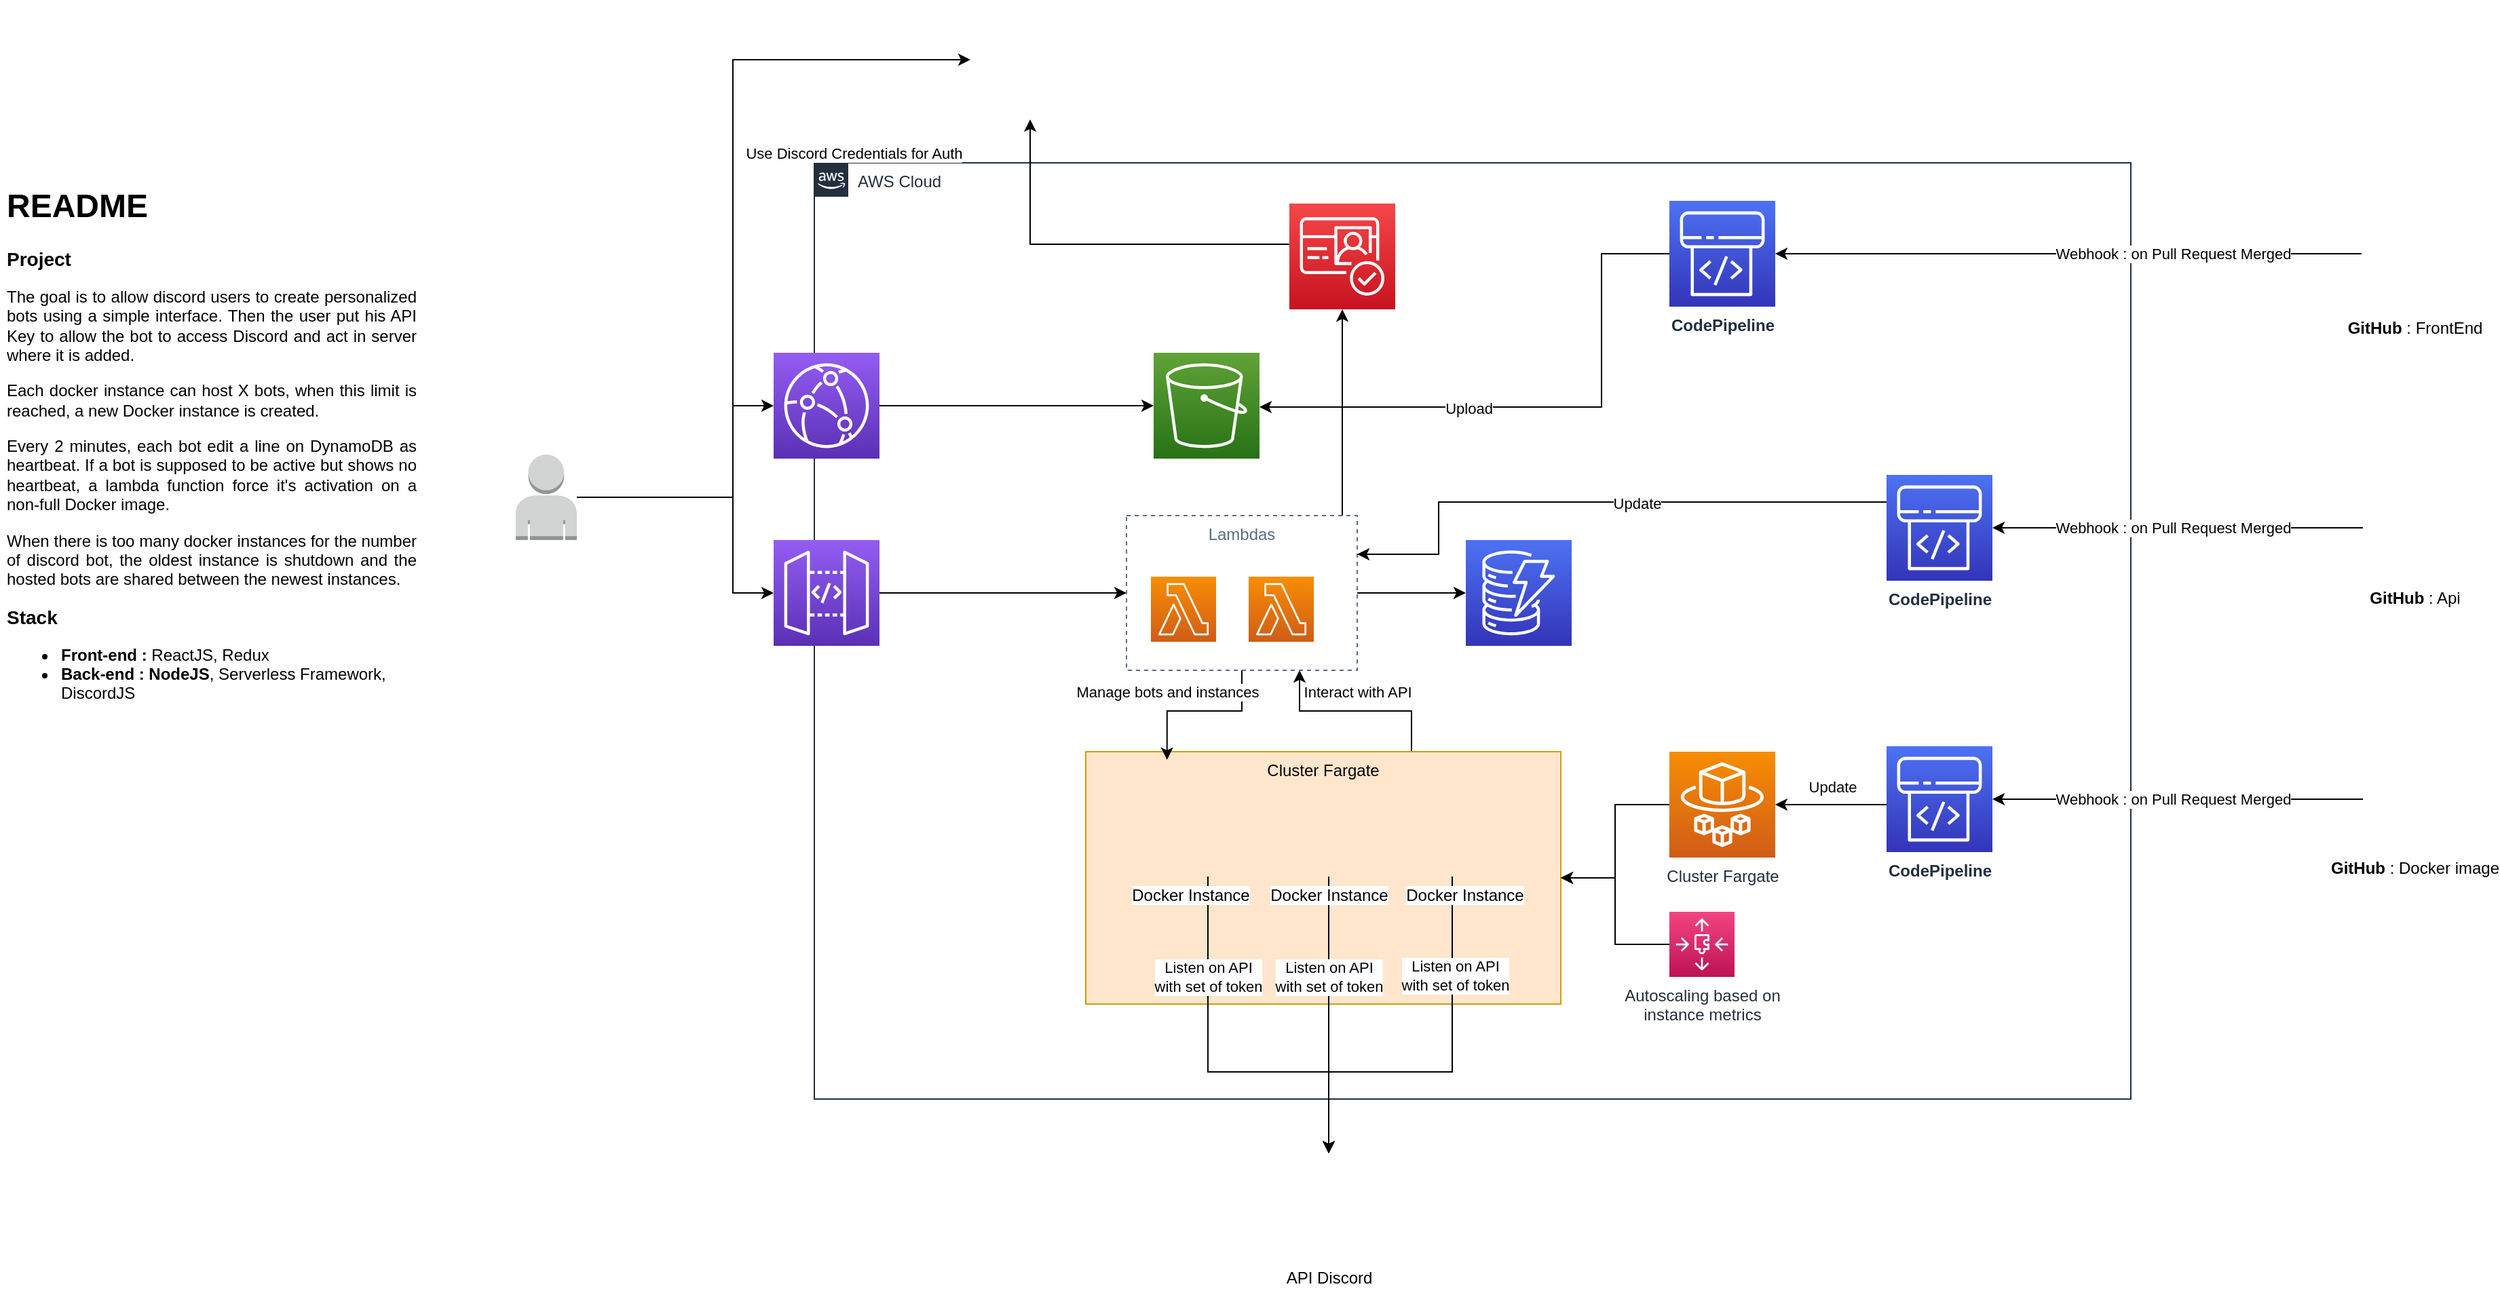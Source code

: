 <mxfile version="13.10.4" type="github">
  <diagram id="Ht1M8jgEwFfnCIfOTk4-" name="Page-1">
    <mxGraphModel dx="2240" dy="1400" grid="1" gridSize="10" guides="1" tooltips="1" connect="1" arrows="1" fold="1" page="1" pageScale="1" pageWidth="1169" pageHeight="827" math="0" shadow="0">
      <root>
        <mxCell id="0" />
        <mxCell id="1" parent="0" />
        <mxCell id="TnNeL-RazSUmIN3Nqa5R-61" value="AWS Cloud" style="points=[[0,0],[0.25,0],[0.5,0],[0.75,0],[1,0],[1,0.25],[1,0.5],[1,0.75],[1,1],[0.75,1],[0.5,1],[0.25,1],[0,1],[0,0.75],[0,0.5],[0,0.25]];outlineConnect=0;gradientColor=none;html=1;whiteSpace=wrap;fontSize=12;fontStyle=0;shape=mxgraph.aws4.group;grIcon=mxgraph.aws4.group_aws_cloud_alt;strokeColor=#232F3E;fillColor=none;verticalAlign=top;align=left;spacingLeft=30;fontColor=#232F3E;dashed=0;" vertex="1" parent="1">
          <mxGeometry x="90" y="-60" width="970" height="690" as="geometry" />
        </mxCell>
        <mxCell id="TnNeL-RazSUmIN3Nqa5R-31" style="edgeStyle=orthogonalEdgeStyle;rounded=0;orthogonalLoop=1;jettySize=auto;html=1;entryX=0.75;entryY=1;entryDx=0;entryDy=0;" edge="1" parent="1" source="TnNeL-RazSUmIN3Nqa5R-8" target="TnNeL-RazSUmIN3Nqa5R-22">
          <mxGeometry relative="1" as="geometry">
            <Array as="points">
              <mxPoint x="530" y="344" />
              <mxPoint x="448" y="344" />
            </Array>
          </mxGeometry>
        </mxCell>
        <mxCell id="TnNeL-RazSUmIN3Nqa5R-65" value="Interact with API" style="edgeLabel;html=1;align=center;verticalAlign=middle;resizable=0;points=[];" vertex="1" connectable="0" parent="TnNeL-RazSUmIN3Nqa5R-31">
          <mxGeometry x="-0.29" relative="1" as="geometry">
            <mxPoint x="-19.41" y="-14" as="offset" />
          </mxGeometry>
        </mxCell>
        <mxCell id="TnNeL-RazSUmIN3Nqa5R-8" value="Cluster Fargate" style="fillColor=#ffe6cc;strokeColor=#d79b00;dashed=0;verticalAlign=top;fontStyle=0;" vertex="1" parent="1">
          <mxGeometry x="290" y="374" width="350" height="186" as="geometry" />
        </mxCell>
        <mxCell id="TnNeL-RazSUmIN3Nqa5R-1" value="" style="outlineConnect=0;fontColor=#232F3E;gradientColor=#4D72F3;gradientDirection=north;fillColor=#3334B9;strokeColor=#ffffff;dashed=0;verticalLabelPosition=bottom;verticalAlign=top;align=center;html=1;fontSize=12;fontStyle=0;aspect=fixed;shape=mxgraph.aws4.resourceIcon;resIcon=mxgraph.aws4.dynamodb;" vertex="1" parent="1">
          <mxGeometry x="570" y="218" width="78" height="78" as="geometry" />
        </mxCell>
        <mxCell id="TnNeL-RazSUmIN3Nqa5R-35" style="edgeStyle=orthogonalEdgeStyle;rounded=0;orthogonalLoop=1;jettySize=auto;html=1;" edge="1" parent="1" source="TnNeL-RazSUmIN3Nqa5R-2" target="TnNeL-RazSUmIN3Nqa5R-3">
          <mxGeometry relative="1" as="geometry" />
        </mxCell>
        <mxCell id="TnNeL-RazSUmIN3Nqa5R-2" value="" style="outlineConnect=0;fontColor=#232F3E;gradientColor=#945DF2;gradientDirection=north;fillColor=#5A30B5;strokeColor=#ffffff;dashed=0;verticalLabelPosition=bottom;verticalAlign=top;align=center;html=1;fontSize=12;fontStyle=0;aspect=fixed;shape=mxgraph.aws4.resourceIcon;resIcon=mxgraph.aws4.cloudfront;" vertex="1" parent="1">
          <mxGeometry x="60" y="80" width="78" height="78" as="geometry" />
        </mxCell>
        <mxCell id="TnNeL-RazSUmIN3Nqa5R-3" value="" style="outlineConnect=0;fontColor=#232F3E;gradientColor=#60A337;gradientDirection=north;fillColor=#277116;strokeColor=#ffffff;dashed=0;verticalLabelPosition=bottom;verticalAlign=top;align=center;html=1;fontSize=12;fontStyle=0;aspect=fixed;shape=mxgraph.aws4.resourceIcon;resIcon=mxgraph.aws4.s3;" vertex="1" parent="1">
          <mxGeometry x="340" y="80" width="78" height="78" as="geometry" />
        </mxCell>
        <mxCell id="TnNeL-RazSUmIN3Nqa5R-24" style="edgeStyle=orthogonalEdgeStyle;rounded=0;orthogonalLoop=1;jettySize=auto;html=1;" edge="1" parent="1" source="TnNeL-RazSUmIN3Nqa5R-4" target="TnNeL-RazSUmIN3Nqa5R-2">
          <mxGeometry relative="1" as="geometry">
            <Array as="points">
              <mxPoint x="30" y="187" />
              <mxPoint x="30" y="119" />
            </Array>
          </mxGeometry>
        </mxCell>
        <mxCell id="TnNeL-RazSUmIN3Nqa5R-25" style="edgeStyle=orthogonalEdgeStyle;rounded=0;orthogonalLoop=1;jettySize=auto;html=1;" edge="1" parent="1" source="TnNeL-RazSUmIN3Nqa5R-4" target="TnNeL-RazSUmIN3Nqa5R-19">
          <mxGeometry relative="1" as="geometry">
            <Array as="points">
              <mxPoint x="30" y="187" />
              <mxPoint x="30" y="257" />
            </Array>
          </mxGeometry>
        </mxCell>
        <mxCell id="TnNeL-RazSUmIN3Nqa5R-4" value="" style="outlineConnect=0;dashed=0;verticalLabelPosition=bottom;verticalAlign=top;align=center;html=1;shape=mxgraph.aws3.user;fillColor=#D2D3D3;gradientColor=none;" vertex="1" parent="1">
          <mxGeometry x="-130" y="155" width="45" height="63" as="geometry" />
        </mxCell>
        <mxCell id="TnNeL-RazSUmIN3Nqa5R-5" value="API Discord" style="shape=image;html=1;verticalAlign=top;verticalLabelPosition=bottom;labelBackgroundColor=#ffffff;imageAspect=0;aspect=fixed;image=https://cdn0.iconfinder.com/data/icons/free-social-media-set/24/discord-128.png" vertex="1" parent="1">
          <mxGeometry x="430" y="670" width="78" height="78" as="geometry" />
        </mxCell>
        <mxCell id="TnNeL-RazSUmIN3Nqa5R-37" style="edgeStyle=orthogonalEdgeStyle;rounded=0;orthogonalLoop=1;jettySize=auto;html=1;" edge="1" parent="1" source="TnNeL-RazSUmIN3Nqa5R-6" target="TnNeL-RazSUmIN3Nqa5R-8">
          <mxGeometry relative="1" as="geometry" />
        </mxCell>
        <mxCell id="TnNeL-RazSUmIN3Nqa5R-6" value="Cluster Fargate" style="outlineConnect=0;fontColor=#232F3E;gradientColor=#F78E04;gradientDirection=north;fillColor=#D05C17;strokeColor=#ffffff;dashed=0;verticalLabelPosition=bottom;verticalAlign=top;align=center;html=1;fontSize=12;fontStyle=0;aspect=fixed;shape=mxgraph.aws4.resourceIcon;resIcon=mxgraph.aws4.fargate;" vertex="1" parent="1">
          <mxGeometry x="720" y="374" width="78" height="78" as="geometry" />
        </mxCell>
        <mxCell id="TnNeL-RazSUmIN3Nqa5R-13" style="edgeStyle=orthogonalEdgeStyle;rounded=0;orthogonalLoop=1;jettySize=auto;html=1;" edge="1" parent="1" source="TnNeL-RazSUmIN3Nqa5R-7" target="TnNeL-RazSUmIN3Nqa5R-5">
          <mxGeometry relative="1" as="geometry">
            <Array as="points">
              <mxPoint x="380" y="610" />
              <mxPoint x="469" y="610" />
            </Array>
          </mxGeometry>
        </mxCell>
        <mxCell id="TnNeL-RazSUmIN3Nqa5R-7" value="Docker Instance" style="shape=image;html=1;verticalAlign=top;verticalLabelPosition=bottom;labelBackgroundColor=#ffffff;imageAspect=0;aspect=fixed;image=https://cdn4.iconfinder.com/data/icons/logos-and-brands/512/97_Docker_logo_logos-128.png" vertex="1" parent="1">
          <mxGeometry x="338" y="408" width="58" height="58" as="geometry" />
        </mxCell>
        <mxCell id="TnNeL-RazSUmIN3Nqa5R-14" style="edgeStyle=orthogonalEdgeStyle;rounded=0;orthogonalLoop=1;jettySize=auto;html=1;" edge="1" parent="1" source="TnNeL-RazSUmIN3Nqa5R-10" target="TnNeL-RazSUmIN3Nqa5R-5">
          <mxGeometry relative="1" as="geometry" />
        </mxCell>
        <mxCell id="TnNeL-RazSUmIN3Nqa5R-16" value="&lt;div&gt;Listen on API&lt;/div&gt;&lt;div&gt;with set of token&lt;br&gt;&lt;/div&gt;" style="edgeLabel;html=1;align=center;verticalAlign=middle;resizable=0;points=[];" vertex="1" connectable="0" parent="TnNeL-RazSUmIN3Nqa5R-14">
          <mxGeometry x="-0.319" relative="1" as="geometry">
            <mxPoint y="4" as="offset" />
          </mxGeometry>
        </mxCell>
        <mxCell id="TnNeL-RazSUmIN3Nqa5R-10" value="Docker Instance" style="shape=image;html=1;verticalAlign=top;verticalLabelPosition=bottom;labelBackgroundColor=#ffffff;imageAspect=0;aspect=fixed;image=https://cdn4.iconfinder.com/data/icons/logos-and-brands/512/97_Docker_logo_logos-128.png" vertex="1" parent="1">
          <mxGeometry x="440" y="408" width="58" height="58" as="geometry" />
        </mxCell>
        <mxCell id="TnNeL-RazSUmIN3Nqa5R-15" style="edgeStyle=orthogonalEdgeStyle;rounded=0;orthogonalLoop=1;jettySize=auto;html=1;" edge="1" parent="1" source="TnNeL-RazSUmIN3Nqa5R-11" target="TnNeL-RazSUmIN3Nqa5R-5">
          <mxGeometry relative="1" as="geometry">
            <Array as="points">
              <mxPoint x="560" y="610" />
              <mxPoint x="469" y="610" />
            </Array>
          </mxGeometry>
        </mxCell>
        <mxCell id="TnNeL-RazSUmIN3Nqa5R-11" value="Docker Instance" style="shape=image;html=1;verticalAlign=top;verticalLabelPosition=bottom;labelBackgroundColor=#ffffff;imageAspect=0;aspect=fixed;image=https://cdn4.iconfinder.com/data/icons/logos-and-brands/512/97_Docker_logo_logos-128.png" vertex="1" parent="1">
          <mxGeometry x="540" y="408" width="58" height="58" as="geometry" />
        </mxCell>
        <mxCell id="TnNeL-RazSUmIN3Nqa5R-39" style="edgeStyle=orthogonalEdgeStyle;rounded=0;orthogonalLoop=1;jettySize=auto;html=1;entryX=1;entryY=0.5;entryDx=0;entryDy=0;" edge="1" parent="1" source="TnNeL-RazSUmIN3Nqa5R-12" target="TnNeL-RazSUmIN3Nqa5R-8">
          <mxGeometry relative="1" as="geometry" />
        </mxCell>
        <mxCell id="TnNeL-RazSUmIN3Nqa5R-12" value="&lt;div&gt;Autoscaling based on&lt;/div&gt;&lt;div&gt;instance metrics&lt;br&gt;&lt;/div&gt;" style="outlineConnect=0;fontColor=#232F3E;gradientColor=#F34482;gradientDirection=north;fillColor=#BC1356;strokeColor=#ffffff;dashed=0;verticalLabelPosition=bottom;verticalAlign=top;align=center;html=1;fontSize=12;fontStyle=0;aspect=fixed;shape=mxgraph.aws4.resourceIcon;resIcon=mxgraph.aws4.application_auto_scaling;" vertex="1" parent="1">
          <mxGeometry x="720" y="492" width="48" height="48" as="geometry" />
        </mxCell>
        <mxCell id="TnNeL-RazSUmIN3Nqa5R-17" value="&lt;div&gt;Listen on API&lt;/div&gt;&lt;div&gt;with set of token&lt;br&gt;&lt;/div&gt;" style="edgeLabel;html=1;align=center;verticalAlign=middle;resizable=0;points=[];" vertex="1" connectable="0" parent="1">
          <mxGeometry x="469" y="540" as="geometry">
            <mxPoint x="93" y="-1" as="offset" />
          </mxGeometry>
        </mxCell>
        <mxCell id="TnNeL-RazSUmIN3Nqa5R-18" value="&lt;div&gt;Listen on API&lt;/div&gt;&lt;div&gt;with set of token&lt;br&gt;&lt;/div&gt;" style="edgeLabel;html=1;align=center;verticalAlign=middle;resizable=0;points=[];" vertex="1" connectable="0" parent="1">
          <mxGeometry x="380" y="540" as="geometry" />
        </mxCell>
        <mxCell id="TnNeL-RazSUmIN3Nqa5R-23" style="edgeStyle=orthogonalEdgeStyle;rounded=0;orthogonalLoop=1;jettySize=auto;html=1;" edge="1" parent="1" source="TnNeL-RazSUmIN3Nqa5R-19" target="TnNeL-RazSUmIN3Nqa5R-22">
          <mxGeometry relative="1" as="geometry" />
        </mxCell>
        <mxCell id="TnNeL-RazSUmIN3Nqa5R-19" value="" style="outlineConnect=0;fontColor=#232F3E;gradientColor=#945DF2;gradientDirection=north;fillColor=#5A30B5;strokeColor=#ffffff;dashed=0;verticalLabelPosition=bottom;verticalAlign=top;align=center;html=1;fontSize=12;fontStyle=0;aspect=fixed;shape=mxgraph.aws4.resourceIcon;resIcon=mxgraph.aws4.api_gateway;" vertex="1" parent="1">
          <mxGeometry x="60" y="218" width="78" height="78" as="geometry" />
        </mxCell>
        <mxCell id="TnNeL-RazSUmIN3Nqa5R-20" value="" style="outlineConnect=0;fontColor=#232F3E;gradientColor=#F78E04;gradientDirection=north;fillColor=#D05C17;strokeColor=#ffffff;dashed=0;verticalLabelPosition=bottom;verticalAlign=top;align=center;html=1;fontSize=12;fontStyle=0;aspect=fixed;shape=mxgraph.aws4.resourceIcon;resIcon=mxgraph.aws4.lambda;" vertex="1" parent="1">
          <mxGeometry x="338" y="245" width="48" height="48" as="geometry" />
        </mxCell>
        <mxCell id="TnNeL-RazSUmIN3Nqa5R-21" value="" style="outlineConnect=0;fontColor=#232F3E;gradientColor=#F78E04;gradientDirection=north;fillColor=#D05C17;strokeColor=#ffffff;dashed=0;verticalLabelPosition=bottom;verticalAlign=top;align=center;html=1;fontSize=12;fontStyle=0;aspect=fixed;shape=mxgraph.aws4.resourceIcon;resIcon=mxgraph.aws4.lambda;" vertex="1" parent="1">
          <mxGeometry x="410" y="245" width="48" height="48" as="geometry" />
        </mxCell>
        <mxCell id="TnNeL-RazSUmIN3Nqa5R-28" style="edgeStyle=orthogonalEdgeStyle;rounded=0;orthogonalLoop=1;jettySize=auto;html=1;" edge="1" parent="1" source="TnNeL-RazSUmIN3Nqa5R-22" target="TnNeL-RazSUmIN3Nqa5R-27">
          <mxGeometry relative="1" as="geometry">
            <Array as="points">
              <mxPoint x="479" y="180" />
              <mxPoint x="479" y="180" />
            </Array>
          </mxGeometry>
        </mxCell>
        <mxCell id="TnNeL-RazSUmIN3Nqa5R-30" style="edgeStyle=orthogonalEdgeStyle;rounded=0;orthogonalLoop=1;jettySize=auto;html=1;" edge="1" parent="1" source="TnNeL-RazSUmIN3Nqa5R-22" target="TnNeL-RazSUmIN3Nqa5R-1">
          <mxGeometry relative="1" as="geometry" />
        </mxCell>
        <mxCell id="TnNeL-RazSUmIN3Nqa5R-66" style="edgeStyle=orthogonalEdgeStyle;rounded=0;orthogonalLoop=1;jettySize=auto;html=1;entryX=0.171;entryY=0.032;entryDx=0;entryDy=0;entryPerimeter=0;" edge="1" parent="1" source="TnNeL-RazSUmIN3Nqa5R-22" target="TnNeL-RazSUmIN3Nqa5R-8">
          <mxGeometry relative="1" as="geometry" />
        </mxCell>
        <mxCell id="TnNeL-RazSUmIN3Nqa5R-67" value="Manage bots and instances" style="edgeLabel;html=1;align=center;verticalAlign=middle;resizable=0;points=[];" vertex="1" connectable="0" parent="TnNeL-RazSUmIN3Nqa5R-66">
          <mxGeometry x="-0.285" y="2" relative="1" as="geometry">
            <mxPoint x="-41.53" y="-16" as="offset" />
          </mxGeometry>
        </mxCell>
        <mxCell id="TnNeL-RazSUmIN3Nqa5R-22" value="Lambdas" style="fillColor=none;strokeColor=#5A6C86;dashed=1;verticalAlign=top;fontStyle=0;fontColor=#5A6C86;" vertex="1" parent="1">
          <mxGeometry x="320" y="200" width="170" height="114" as="geometry" />
        </mxCell>
        <mxCell id="TnNeL-RazSUmIN3Nqa5R-26" value="" style="shape=image;html=1;verticalAlign=top;verticalLabelPosition=bottom;labelBackgroundColor=#ffffff;imageAspect=0;aspect=fixed;image=https://cdn0.iconfinder.com/data/icons/free-social-media-set/24/discord-128.png" vertex="1" parent="1">
          <mxGeometry x="205" y="-180" width="88" height="88" as="geometry" />
        </mxCell>
        <mxCell id="TnNeL-RazSUmIN3Nqa5R-32" style="edgeStyle=orthogonalEdgeStyle;rounded=0;orthogonalLoop=1;jettySize=auto;html=1;" edge="1" parent="1" source="TnNeL-RazSUmIN3Nqa5R-27" target="TnNeL-RazSUmIN3Nqa5R-26">
          <mxGeometry relative="1" as="geometry">
            <Array as="points">
              <mxPoint x="249" />
            </Array>
          </mxGeometry>
        </mxCell>
        <mxCell id="TnNeL-RazSUmIN3Nqa5R-27" value="" style="outlineConnect=0;fontColor=#232F3E;gradientColor=#F54749;gradientDirection=north;fillColor=#C7131F;strokeColor=#ffffff;dashed=0;verticalLabelPosition=bottom;verticalAlign=top;align=center;html=1;fontSize=12;fontStyle=0;aspect=fixed;shape=mxgraph.aws4.resourceIcon;resIcon=mxgraph.aws4.cognito;" vertex="1" parent="1">
          <mxGeometry x="440" y="-30" width="78" height="78" as="geometry" />
        </mxCell>
        <mxCell id="TnNeL-RazSUmIN3Nqa5R-48" style="edgeStyle=orthogonalEdgeStyle;rounded=0;orthogonalLoop=1;jettySize=auto;html=1;" edge="1" parent="1" source="TnNeL-RazSUmIN3Nqa5R-40" target="TnNeL-RazSUmIN3Nqa5R-45">
          <mxGeometry relative="1" as="geometry">
            <Array as="points">
              <mxPoint x="990" y="7" />
              <mxPoint x="990" y="7" />
            </Array>
          </mxGeometry>
        </mxCell>
        <mxCell id="TnNeL-RazSUmIN3Nqa5R-57" value="Webhook : on Pull Request Merged" style="edgeLabel;html=1;align=center;verticalAlign=middle;resizable=0;points=[];" vertex="1" connectable="0" parent="TnNeL-RazSUmIN3Nqa5R-48">
          <mxGeometry x="-0.294" relative="1" as="geometry">
            <mxPoint x="12.94" y="-0.06" as="offset" />
          </mxGeometry>
        </mxCell>
        <mxCell id="TnNeL-RazSUmIN3Nqa5R-40" value="&lt;b&gt;GitHub &lt;/b&gt;: FrontEnd" style="shape=image;html=1;verticalAlign=top;verticalLabelPosition=bottom;labelBackgroundColor=#ffffff;imageAspect=0;aspect=fixed;image=https://cdn4.iconfinder.com/data/icons/iconsimple-logotypes/512/github-128.png" vertex="1" parent="1">
          <mxGeometry x="1230" y="-30" width="78" height="78" as="geometry" />
        </mxCell>
        <mxCell id="TnNeL-RazSUmIN3Nqa5R-50" style="edgeStyle=orthogonalEdgeStyle;rounded=0;orthogonalLoop=1;jettySize=auto;html=1;" edge="1" parent="1" source="TnNeL-RazSUmIN3Nqa5R-43" target="TnNeL-RazSUmIN3Nqa5R-46">
          <mxGeometry relative="1" as="geometry" />
        </mxCell>
        <mxCell id="TnNeL-RazSUmIN3Nqa5R-58" value="Webhook : on Pull Request Merged" style="edgeLabel;html=1;align=center;verticalAlign=middle;resizable=0;points=[];" vertex="1" connectable="0" parent="TnNeL-RazSUmIN3Nqa5R-50">
          <mxGeometry x="0.27" y="1" relative="1" as="geometry">
            <mxPoint x="32.86" y="-1" as="offset" />
          </mxGeometry>
        </mxCell>
        <mxCell id="TnNeL-RazSUmIN3Nqa5R-43" value="&lt;b&gt;GitHub &lt;/b&gt;: Api" style="shape=image;html=1;verticalAlign=top;verticalLabelPosition=bottom;labelBackgroundColor=#ffffff;imageAspect=0;aspect=fixed;image=https://cdn4.iconfinder.com/data/icons/iconsimple-logotypes/512/github-128.png" vertex="1" parent="1">
          <mxGeometry x="1231" y="171" width="76" height="76" as="geometry" />
        </mxCell>
        <mxCell id="TnNeL-RazSUmIN3Nqa5R-56" style="edgeStyle=orthogonalEdgeStyle;rounded=0;orthogonalLoop=1;jettySize=auto;html=1;" edge="1" parent="1" source="TnNeL-RazSUmIN3Nqa5R-44" target="TnNeL-RazSUmIN3Nqa5R-47">
          <mxGeometry relative="1" as="geometry">
            <Array as="points">
              <mxPoint x="1039" y="409" />
              <mxPoint x="1039" y="409" />
            </Array>
          </mxGeometry>
        </mxCell>
        <mxCell id="TnNeL-RazSUmIN3Nqa5R-59" value="Webhook : on Pull Request Merged" style="edgeLabel;html=1;align=center;verticalAlign=middle;resizable=0;points=[];" vertex="1" connectable="0" parent="TnNeL-RazSUmIN3Nqa5R-56">
          <mxGeometry x="0.093" y="-1" relative="1" as="geometry">
            <mxPoint x="8.41" y="1.06" as="offset" />
          </mxGeometry>
        </mxCell>
        <mxCell id="TnNeL-RazSUmIN3Nqa5R-44" value="&lt;b&gt;GitHub &lt;/b&gt;: Docker image" style="shape=image;html=1;verticalAlign=top;verticalLabelPosition=bottom;labelBackgroundColor=#ffffff;imageAspect=0;aspect=fixed;image=https://cdn4.iconfinder.com/data/icons/iconsimple-logotypes/512/github-128.png" vertex="1" parent="1">
          <mxGeometry x="1231" y="370" width="76" height="76" as="geometry" />
        </mxCell>
        <mxCell id="TnNeL-RazSUmIN3Nqa5R-49" style="edgeStyle=orthogonalEdgeStyle;rounded=0;orthogonalLoop=1;jettySize=auto;html=1;" edge="1" parent="1" source="TnNeL-RazSUmIN3Nqa5R-45" target="TnNeL-RazSUmIN3Nqa5R-3">
          <mxGeometry relative="1" as="geometry">
            <Array as="points">
              <mxPoint x="670" y="7" />
              <mxPoint x="670" y="120" />
            </Array>
          </mxGeometry>
        </mxCell>
        <mxCell id="TnNeL-RazSUmIN3Nqa5R-52" value="Upload" style="edgeLabel;html=1;align=center;verticalAlign=middle;resizable=0;points=[];" vertex="1" connectable="0" parent="TnNeL-RazSUmIN3Nqa5R-49">
          <mxGeometry x="0.261" y="1" relative="1" as="geometry">
            <mxPoint as="offset" />
          </mxGeometry>
        </mxCell>
        <mxCell id="TnNeL-RazSUmIN3Nqa5R-45" value="&lt;b&gt;CodePipeline&lt;/b&gt;" style="outlineConnect=0;fontColor=#232F3E;gradientColor=#4D72F3;gradientDirection=north;fillColor=#3334B9;strokeColor=#ffffff;dashed=0;verticalLabelPosition=bottom;verticalAlign=top;align=center;html=1;fontSize=12;fontStyle=0;aspect=fixed;shape=mxgraph.aws4.resourceIcon;resIcon=mxgraph.aws4.codepipeline;" vertex="1" parent="1">
          <mxGeometry x="720" y="-32" width="78" height="78" as="geometry" />
        </mxCell>
        <mxCell id="TnNeL-RazSUmIN3Nqa5R-51" style="edgeStyle=orthogonalEdgeStyle;rounded=0;orthogonalLoop=1;jettySize=auto;html=1;entryX=1;entryY=0.25;entryDx=0;entryDy=0;" edge="1" parent="1" source="TnNeL-RazSUmIN3Nqa5R-46" target="TnNeL-RazSUmIN3Nqa5R-22">
          <mxGeometry relative="1" as="geometry">
            <Array as="points">
              <mxPoint x="550" y="190" />
              <mxPoint x="550" y="229" />
            </Array>
          </mxGeometry>
        </mxCell>
        <mxCell id="TnNeL-RazSUmIN3Nqa5R-53" value="Update" style="edgeLabel;html=1;align=center;verticalAlign=middle;resizable=0;points=[];" vertex="1" connectable="0" parent="TnNeL-RazSUmIN3Nqa5R-51">
          <mxGeometry x="-0.14" y="1" relative="1" as="geometry">
            <mxPoint as="offset" />
          </mxGeometry>
        </mxCell>
        <mxCell id="TnNeL-RazSUmIN3Nqa5R-46" value="&lt;b&gt;CodePipeline&lt;/b&gt;" style="outlineConnect=0;fontColor=#232F3E;gradientColor=#4D72F3;gradientDirection=north;fillColor=#3334B9;strokeColor=#ffffff;dashed=0;verticalLabelPosition=bottom;verticalAlign=top;align=center;html=1;fontSize=12;fontStyle=0;aspect=fixed;shape=mxgraph.aws4.resourceIcon;resIcon=mxgraph.aws4.codepipeline;" vertex="1" parent="1">
          <mxGeometry x="880" y="170" width="78" height="78" as="geometry" />
        </mxCell>
        <mxCell id="TnNeL-RazSUmIN3Nqa5R-54" style="edgeStyle=orthogonalEdgeStyle;rounded=0;orthogonalLoop=1;jettySize=auto;html=1;" edge="1" parent="1" source="TnNeL-RazSUmIN3Nqa5R-47" target="TnNeL-RazSUmIN3Nqa5R-6">
          <mxGeometry relative="1" as="geometry">
            <Array as="points">
              <mxPoint x="870" y="413" />
              <mxPoint x="870" y="413" />
            </Array>
          </mxGeometry>
        </mxCell>
        <mxCell id="TnNeL-RazSUmIN3Nqa5R-55" value="Update" style="edgeLabel;html=1;align=center;verticalAlign=middle;resizable=0;points=[];" vertex="1" connectable="0" parent="TnNeL-RazSUmIN3Nqa5R-54">
          <mxGeometry x="0.327" y="-1" relative="1" as="geometry">
            <mxPoint x="14.44" y="-12" as="offset" />
          </mxGeometry>
        </mxCell>
        <mxCell id="TnNeL-RazSUmIN3Nqa5R-47" value="&lt;b&gt;CodePipeline&lt;/b&gt;" style="outlineConnect=0;fontColor=#232F3E;gradientColor=#4D72F3;gradientDirection=north;fillColor=#3334B9;strokeColor=#ffffff;dashed=0;verticalLabelPosition=bottom;verticalAlign=top;align=center;html=1;fontSize=12;fontStyle=0;aspect=fixed;shape=mxgraph.aws4.resourceIcon;resIcon=mxgraph.aws4.codepipeline;" vertex="1" parent="1">
          <mxGeometry x="880" y="370" width="78" height="78" as="geometry" />
        </mxCell>
        <mxCell id="TnNeL-RazSUmIN3Nqa5R-62" style="edgeStyle=orthogonalEdgeStyle;rounded=0;orthogonalLoop=1;jettySize=auto;html=1;" edge="1" parent="1" source="TnNeL-RazSUmIN3Nqa5R-4" target="TnNeL-RazSUmIN3Nqa5R-26">
          <mxGeometry relative="1" as="geometry">
            <mxPoint x="55" y="186.5" as="sourcePoint" />
            <mxPoint x="249" y="-32" as="targetPoint" />
            <Array as="points">
              <mxPoint x="30" y="187" />
              <mxPoint x="30" y="-136" />
            </Array>
          </mxGeometry>
        </mxCell>
        <mxCell id="TnNeL-RazSUmIN3Nqa5R-63" value="Use Discord Credentials for Auth" style="edgeLabel;html=1;align=center;verticalAlign=middle;resizable=0;points=[];" vertex="1" connectable="0" parent="TnNeL-RazSUmIN3Nqa5R-62">
          <mxGeometry x="-0.028" y="3" relative="1" as="geometry">
            <mxPoint x="92" y="-71.5" as="offset" />
          </mxGeometry>
        </mxCell>
        <mxCell id="TnNeL-RazSUmIN3Nqa5R-64" value="&lt;h1 align=&quot;justify&quot;&gt;README&lt;/h1&gt;&lt;p align=&quot;justify&quot;&gt;&lt;b&gt;&lt;font style=&quot;font-size: 14px&quot;&gt;Project&lt;/font&gt;&lt;/b&gt;&lt;/p&gt;&lt;p align=&quot;justify&quot;&gt;The goal is to allow discord users to create personalized bots using a simple interface. Then the user put his API Key to allow the bot to access Discord and act in server where it is added.&lt;/p&gt;&lt;p align=&quot;justify&quot;&gt;Each docker instance can host X bots, when this limit is reached, a new Docker instance is created.&lt;/p&gt;&lt;p align=&quot;justify&quot;&gt;Every 2 minutes, each bot edit a line on DynamoDB as heartbeat. If a bot is supposed to be active but shows no heartbeat, a lambda function force it&#39;s activation on a non-full Docker image.&lt;/p&gt;&lt;p align=&quot;justify&quot;&gt;When there is too many docker instances for the number of discord bot, the oldest instance is shutdown and the hosted bots are shared between the newest instances.&lt;/p&gt;&lt;p align=&quot;justify&quot;&gt;&lt;b&gt;&lt;font style=&quot;font-size: 14px&quot;&gt;Stack&lt;/font&gt;&lt;/b&gt;&lt;/p&gt;&lt;ul&gt;&lt;li&gt;&lt;b&gt;Front-end : &lt;/b&gt;ReactJS, Redux&lt;/li&gt;&lt;li&gt;&lt;b&gt;Back-end : NodeJS&lt;/b&gt;, Serverless Framework, DiscordJS&lt;br&gt;&lt;/li&gt;&lt;/ul&gt;" style="text;html=1;strokeColor=none;fillColor=none;spacing=5;spacingTop=-20;whiteSpace=wrap;overflow=hidden;rounded=0;" vertex="1" parent="1">
          <mxGeometry x="-510" y="-48.5" width="310" height="470" as="geometry" />
        </mxCell>
      </root>
    </mxGraphModel>
  </diagram>
</mxfile>
